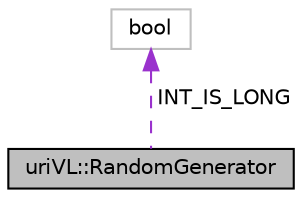 digraph "uriVL::RandomGenerator"
{
  edge [fontname="Helvetica",fontsize="10",labelfontname="Helvetica",labelfontsize="10"];
  node [fontname="Helvetica",fontsize="10",shape=record];
  Node1 [label="uriVL::RandomGenerator",height=0.2,width=0.4,color="black", fillcolor="grey75", style="filled", fontcolor="black"];
  Node2 -> Node1 [dir="back",color="darkorchid3",fontsize="10",style="dashed",label=" INT_IS_LONG" ,fontname="Helvetica"];
  Node2 [label="bool",height=0.2,width=0.4,color="grey75", fillcolor="white", style="filled"];
}
